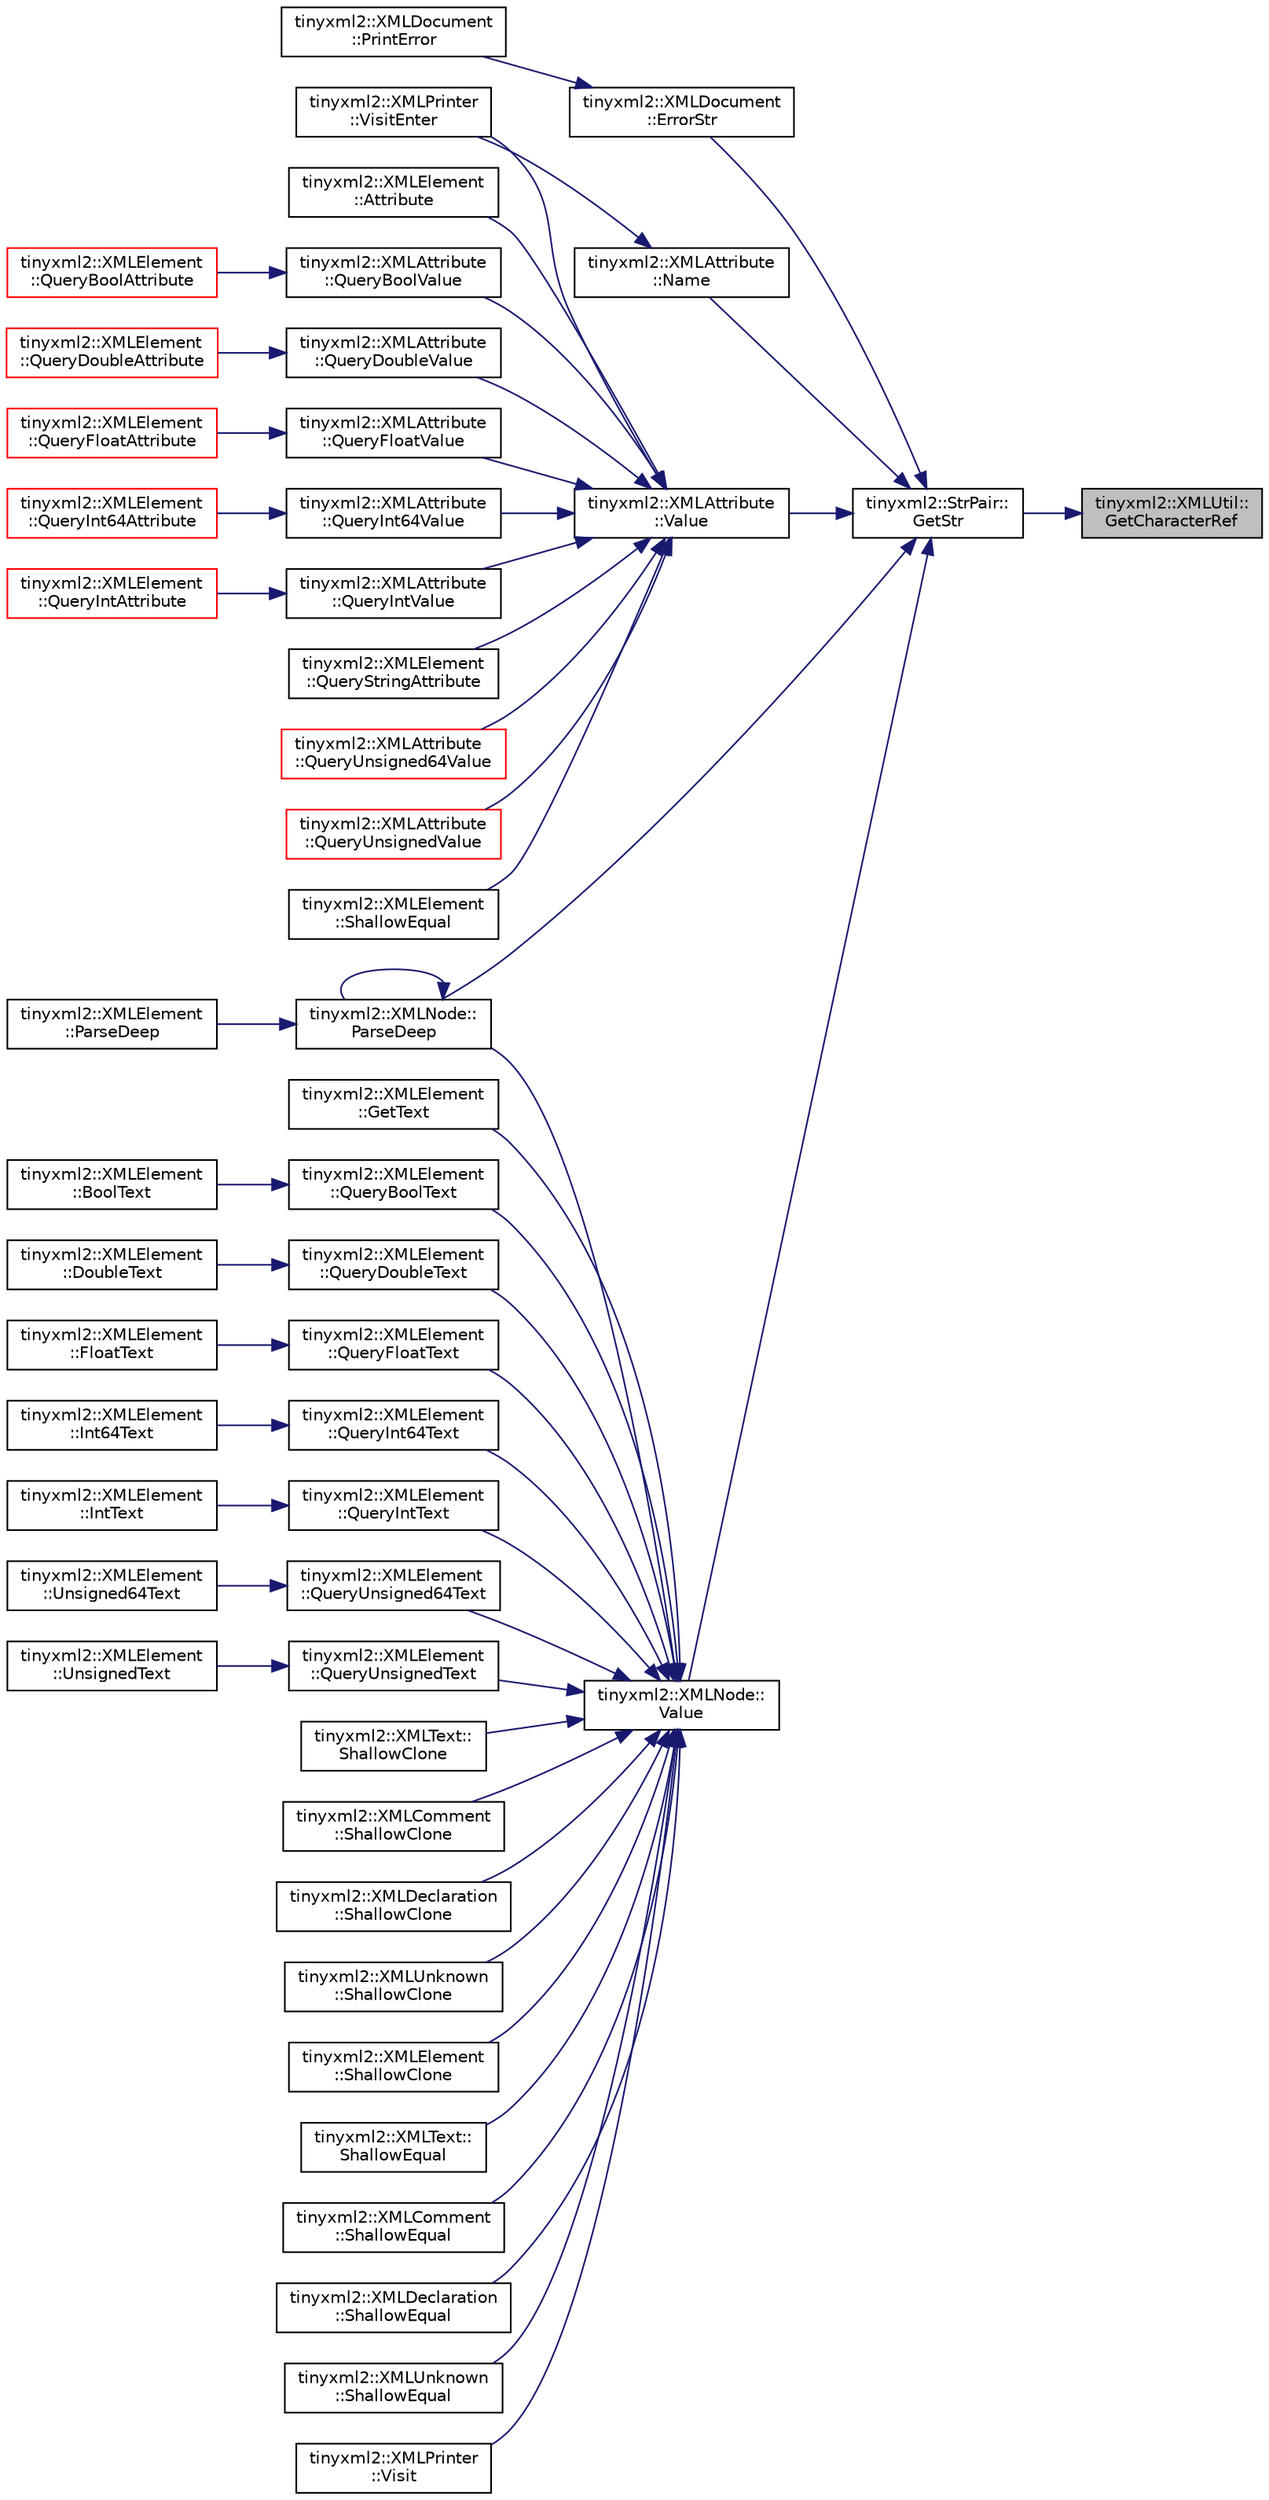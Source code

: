 digraph "tinyxml2::XMLUtil::GetCharacterRef"
{
 // LATEX_PDF_SIZE
  edge [fontname="Helvetica",fontsize="10",labelfontname="Helvetica",labelfontsize="10"];
  node [fontname="Helvetica",fontsize="10",shape=record];
  rankdir="RL";
  Node1 [label="tinyxml2::XMLUtil::\lGetCharacterRef",height=0.2,width=0.4,color="black", fillcolor="grey75", style="filled", fontcolor="black",tooltip=" "];
  Node1 -> Node2 [dir="back",color="midnightblue",fontsize="10",style="solid"];
  Node2 [label="tinyxml2::StrPair::\lGetStr",height=0.2,width=0.4,color="black", fillcolor="white", style="filled",URL="$classtinyxml2_1_1StrPair.html#ad87e3d11330f5e689ba1e7e54c023b57",tooltip=" "];
  Node2 -> Node3 [dir="back",color="midnightblue",fontsize="10",style="solid"];
  Node3 [label="tinyxml2::XMLDocument\l::ErrorStr",height=0.2,width=0.4,color="black", fillcolor="white", style="filled",URL="$classtinyxml2_1_1XMLDocument.html#ae97fff2402a0d01e0509c430b37996b3",tooltip=" "];
  Node3 -> Node4 [dir="back",color="midnightblue",fontsize="10",style="solid"];
  Node4 [label="tinyxml2::XMLDocument\l::PrintError",height=0.2,width=0.4,color="black", fillcolor="white", style="filled",URL="$classtinyxml2_1_1XMLDocument.html#a1d033945b42e125d933d6231e4571552",tooltip="A (trivial) utility function that prints the ErrorStr() to stdout."];
  Node2 -> Node5 [dir="back",color="midnightblue",fontsize="10",style="solid"];
  Node5 [label="tinyxml2::XMLAttribute\l::Name",height=0.2,width=0.4,color="black", fillcolor="white", style="filled",URL="$classtinyxml2_1_1XMLAttribute.html#a5a5c135d24cce7abda6f17301c6274d8",tooltip="The name of the attribute."];
  Node5 -> Node6 [dir="back",color="midnightblue",fontsize="10",style="solid"];
  Node6 [label="tinyxml2::XMLPrinter\l::VisitEnter",height=0.2,width=0.4,color="black", fillcolor="white", style="filled",URL="$classtinyxml2_1_1XMLPrinter.html#a169b2509d8eabb70811b2bb8cfd1f5d1",tooltip="Visit an element."];
  Node2 -> Node7 [dir="back",color="midnightblue",fontsize="10",style="solid"];
  Node7 [label="tinyxml2::XMLNode::\lParseDeep",height=0.2,width=0.4,color="black", fillcolor="white", style="filled",URL="$classtinyxml2_1_1XMLNode.html#a916e498914baecbc9a1f012352ef7c69",tooltip=" "];
  Node7 -> Node7 [dir="back",color="midnightblue",fontsize="10",style="solid"];
  Node7 -> Node8 [dir="back",color="midnightblue",fontsize="10",style="solid"];
  Node8 [label="tinyxml2::XMLElement\l::ParseDeep",height=0.2,width=0.4,color="black", fillcolor="white", style="filled",URL="$classtinyxml2_1_1XMLElement.html#a072998100b7d0ba5e8aeac6dd6dfb31b",tooltip=" "];
  Node2 -> Node9 [dir="back",color="midnightblue",fontsize="10",style="solid"];
  Node9 [label="tinyxml2::XMLNode::\lValue",height=0.2,width=0.4,color="black", fillcolor="white", style="filled",URL="$classtinyxml2_1_1XMLNode.html#a0485e51c670e741884cfd8362274d680",tooltip=" "];
  Node9 -> Node10 [dir="back",color="midnightblue",fontsize="10",style="solid"];
  Node10 [label="tinyxml2::XMLElement\l::GetText",height=0.2,width=0.4,color="black", fillcolor="white", style="filled",URL="$classtinyxml2_1_1XMLElement.html#a0fa5bea0a4daf3ddd503dcabb823eba6",tooltip=" "];
  Node9 -> Node7 [dir="back",color="midnightblue",fontsize="10",style="solid"];
  Node9 -> Node11 [dir="back",color="midnightblue",fontsize="10",style="solid"];
  Node11 [label="tinyxml2::XMLElement\l::QueryBoolText",height=0.2,width=0.4,color="black", fillcolor="white", style="filled",URL="$classtinyxml2_1_1XMLElement.html#a3fe5417d59eb8f5c4afe924b7d332736",tooltip="See QueryIntText()"];
  Node11 -> Node12 [dir="back",color="midnightblue",fontsize="10",style="solid"];
  Node12 [label="tinyxml2::XMLElement\l::BoolText",height=0.2,width=0.4,color="black", fillcolor="white", style="filled",URL="$classtinyxml2_1_1XMLElement.html#a68569f59f6382bcea7f5013ec59736d2",tooltip="See QueryIntText()"];
  Node9 -> Node13 [dir="back",color="midnightblue",fontsize="10",style="solid"];
  Node13 [label="tinyxml2::XMLElement\l::QueryDoubleText",height=0.2,width=0.4,color="black", fillcolor="white", style="filled",URL="$classtinyxml2_1_1XMLElement.html#a684679c99bb036a25652744cec6c4d96",tooltip="See QueryIntText()"];
  Node13 -> Node14 [dir="back",color="midnightblue",fontsize="10",style="solid"];
  Node14 [label="tinyxml2::XMLElement\l::DoubleText",height=0.2,width=0.4,color="black", fillcolor="white", style="filled",URL="$classtinyxml2_1_1XMLElement.html#a81b1ff0cf2f2cd09be8badc08b39a2b7",tooltip="See QueryIntText()"];
  Node9 -> Node15 [dir="back",color="midnightblue",fontsize="10",style="solid"];
  Node15 [label="tinyxml2::XMLElement\l::QueryFloatText",height=0.2,width=0.4,color="black", fillcolor="white", style="filled",URL="$classtinyxml2_1_1XMLElement.html#afa332afedd93210daa6d44b88eb11e29",tooltip="See QueryIntText()"];
  Node15 -> Node16 [dir="back",color="midnightblue",fontsize="10",style="solid"];
  Node16 [label="tinyxml2::XMLElement\l::FloatText",height=0.2,width=0.4,color="black", fillcolor="white", style="filled",URL="$classtinyxml2_1_1XMLElement.html#a45444eb21f99ca46101545992dc2e927",tooltip="See QueryIntText()"];
  Node9 -> Node17 [dir="back",color="midnightblue",fontsize="10",style="solid"];
  Node17 [label="tinyxml2::XMLElement\l::QueryInt64Text",height=0.2,width=0.4,color="black", fillcolor="white", style="filled",URL="$classtinyxml2_1_1XMLElement.html#a120c538c8eead169e635dbc70fb226d8",tooltip="See QueryIntText()"];
  Node17 -> Node18 [dir="back",color="midnightblue",fontsize="10",style="solid"];
  Node18 [label="tinyxml2::XMLElement\l::Int64Text",height=0.2,width=0.4,color="black", fillcolor="white", style="filled",URL="$classtinyxml2_1_1XMLElement.html#aab6151f7e3b4c2c0a8234e262d7b6b8a",tooltip="See QueryIntText()"];
  Node9 -> Node19 [dir="back",color="midnightblue",fontsize="10",style="solid"];
  Node19 [label="tinyxml2::XMLElement\l::QueryIntText",height=0.2,width=0.4,color="black", fillcolor="white", style="filled",URL="$classtinyxml2_1_1XMLElement.html#a926357996bef633cb736e1a558419632",tooltip=" "];
  Node19 -> Node20 [dir="back",color="midnightblue",fontsize="10",style="solid"];
  Node20 [label="tinyxml2::XMLElement\l::IntText",height=0.2,width=0.4,color="black", fillcolor="white", style="filled",URL="$classtinyxml2_1_1XMLElement.html#a37b0636adebb8a1a1bc965f60824cb3e",tooltip=" "];
  Node9 -> Node21 [dir="back",color="midnightblue",fontsize="10",style="solid"];
  Node21 [label="tinyxml2::XMLElement\l::QueryUnsigned64Text",height=0.2,width=0.4,color="black", fillcolor="white", style="filled",URL="$classtinyxml2_1_1XMLElement.html#ac2239b3bd172ad8f5b78d04d4236144b",tooltip="See QueryIntText()"];
  Node21 -> Node22 [dir="back",color="midnightblue",fontsize="10",style="solid"];
  Node22 [label="tinyxml2::XMLElement\l::Unsigned64Text",height=0.2,width=0.4,color="black", fillcolor="white", style="filled",URL="$classtinyxml2_1_1XMLElement.html#af48c1023abbac1acdf4927c51c3a5f0c",tooltip="See QueryIntText()"];
  Node9 -> Node23 [dir="back",color="midnightblue",fontsize="10",style="solid"];
  Node23 [label="tinyxml2::XMLElement\l::QueryUnsignedText",height=0.2,width=0.4,color="black", fillcolor="white", style="filled",URL="$classtinyxml2_1_1XMLElement.html#a14d38aa4b5e18a46274a27425188a6a1",tooltip="See QueryIntText()"];
  Node23 -> Node24 [dir="back",color="midnightblue",fontsize="10",style="solid"];
  Node24 [label="tinyxml2::XMLElement\l::UnsignedText",height=0.2,width=0.4,color="black", fillcolor="white", style="filled",URL="$classtinyxml2_1_1XMLElement.html#a49bad014ffcc17b0b6119d5b2c97dfb5",tooltip="See QueryIntText()"];
  Node9 -> Node25 [dir="back",color="midnightblue",fontsize="10",style="solid"];
  Node25 [label="tinyxml2::XMLText::\lShallowClone",height=0.2,width=0.4,color="black", fillcolor="white", style="filled",URL="$classtinyxml2_1_1XMLText.html#a86d265c93152726c8c6831e9594840e6",tooltip=" "];
  Node9 -> Node26 [dir="back",color="midnightblue",fontsize="10",style="solid"];
  Node26 [label="tinyxml2::XMLComment\l::ShallowClone",height=0.2,width=0.4,color="black", fillcolor="white", style="filled",URL="$classtinyxml2_1_1XMLComment.html#adf5b5c0319351dcc339df098d11e8fb2",tooltip=" "];
  Node9 -> Node27 [dir="back",color="midnightblue",fontsize="10",style="solid"];
  Node27 [label="tinyxml2::XMLDeclaration\l::ShallowClone",height=0.2,width=0.4,color="black", fillcolor="white", style="filled",URL="$classtinyxml2_1_1XMLDeclaration.html#ad9d60e6d2df75c13eb6bf7319985b747",tooltip=" "];
  Node9 -> Node28 [dir="back",color="midnightblue",fontsize="10",style="solid"];
  Node28 [label="tinyxml2::XMLUnknown\l::ShallowClone",height=0.2,width=0.4,color="black", fillcolor="white", style="filled",URL="$classtinyxml2_1_1XMLUnknown.html#ab73b48b819aa4b2ef3815dc2d7d20d5f",tooltip=" "];
  Node9 -> Node29 [dir="back",color="midnightblue",fontsize="10",style="solid"];
  Node29 [label="tinyxml2::XMLElement\l::ShallowClone",height=0.2,width=0.4,color="black", fillcolor="white", style="filled",URL="$classtinyxml2_1_1XMLElement.html#aafa2807a45b28fe096b29d76e6a13b7c",tooltip=" "];
  Node9 -> Node30 [dir="back",color="midnightblue",fontsize="10",style="solid"];
  Node30 [label="tinyxml2::XMLText::\lShallowEqual",height=0.2,width=0.4,color="black", fillcolor="white", style="filled",URL="$classtinyxml2_1_1XMLText.html#a99d8bce4dc01df889126e047f358cdfc",tooltip=" "];
  Node9 -> Node31 [dir="back",color="midnightblue",fontsize="10",style="solid"];
  Node31 [label="tinyxml2::XMLComment\l::ShallowEqual",height=0.2,width=0.4,color="black", fillcolor="white", style="filled",URL="$classtinyxml2_1_1XMLComment.html#a965d880a99d58dd915caa88dc37a9b51",tooltip=" "];
  Node9 -> Node32 [dir="back",color="midnightblue",fontsize="10",style="solid"];
  Node32 [label="tinyxml2::XMLDeclaration\l::ShallowEqual",height=0.2,width=0.4,color="black", fillcolor="white", style="filled",URL="$classtinyxml2_1_1XMLDeclaration.html#ae8b4d3a399857029f36c322b0801b69c",tooltip=" "];
  Node9 -> Node33 [dir="back",color="midnightblue",fontsize="10",style="solid"];
  Node33 [label="tinyxml2::XMLUnknown\l::ShallowEqual",height=0.2,width=0.4,color="black", fillcolor="white", style="filled",URL="$classtinyxml2_1_1XMLUnknown.html#ac46767cd721d666e690a6231dfb618d1",tooltip=" "];
  Node9 -> Node34 [dir="back",color="midnightblue",fontsize="10",style="solid"];
  Node34 [label="tinyxml2::XMLPrinter\l::Visit",height=0.2,width=0.4,color="black", fillcolor="white", style="filled",URL="$classtinyxml2_1_1XMLPrinter.html#adc0e42b4f6fcb90a95630c79575d030b",tooltip="Visit a text node."];
  Node2 -> Node35 [dir="back",color="midnightblue",fontsize="10",style="solid"];
  Node35 [label="tinyxml2::XMLAttribute\l::Value",height=0.2,width=0.4,color="black", fillcolor="white", style="filled",URL="$classtinyxml2_1_1XMLAttribute.html#ab1c5cd993f836a771818ca408994b14e",tooltip="The value of the attribute."];
  Node35 -> Node36 [dir="back",color="midnightblue",fontsize="10",style="solid"];
  Node36 [label="tinyxml2::XMLElement\l::Attribute",height=0.2,width=0.4,color="black", fillcolor="white", style="filled",URL="$classtinyxml2_1_1XMLElement.html#a48cf4a315cfbac7d74cd0d5ff2c5df51",tooltip=" "];
  Node35 -> Node37 [dir="back",color="midnightblue",fontsize="10",style="solid"];
  Node37 [label="tinyxml2::XMLAttribute\l::QueryBoolValue",height=0.2,width=0.4,color="black", fillcolor="white", style="filled",URL="$classtinyxml2_1_1XMLAttribute.html#a5f32e038954256f61c21ff20fd13a09c",tooltip="See QueryIntValue."];
  Node37 -> Node38 [dir="back",color="midnightblue",fontsize="10",style="solid"];
  Node38 [label="tinyxml2::XMLElement\l::QueryBoolAttribute",height=0.2,width=0.4,color="red", fillcolor="white", style="filled",URL="$classtinyxml2_1_1XMLElement.html#a14c1bb77c39689838be01838d86ca872",tooltip="See QueryIntAttribute()"];
  Node35 -> Node40 [dir="back",color="midnightblue",fontsize="10",style="solid"];
  Node40 [label="tinyxml2::XMLAttribute\l::QueryDoubleValue",height=0.2,width=0.4,color="black", fillcolor="white", style="filled",URL="$classtinyxml2_1_1XMLAttribute.html#a2aa6e55e8ea03af0609cf6690bff79b9",tooltip="See QueryIntValue."];
  Node40 -> Node41 [dir="back",color="midnightblue",fontsize="10",style="solid"];
  Node41 [label="tinyxml2::XMLElement\l::QueryDoubleAttribute",height=0.2,width=0.4,color="red", fillcolor="white", style="filled",URL="$classtinyxml2_1_1XMLElement.html#a5f0964e2dbd8e2ee7fce9beab689443c",tooltip="See QueryIntAttribute()"];
  Node35 -> Node43 [dir="back",color="midnightblue",fontsize="10",style="solid"];
  Node43 [label="tinyxml2::XMLAttribute\l::QueryFloatValue",height=0.2,width=0.4,color="black", fillcolor="white", style="filled",URL="$classtinyxml2_1_1XMLAttribute.html#a049dea6449a6259b6cfed44a9427b607",tooltip="See QueryIntValue."];
  Node43 -> Node44 [dir="back",color="midnightblue",fontsize="10",style="solid"];
  Node44 [label="tinyxml2::XMLElement\l::QueryFloatAttribute",height=0.2,width=0.4,color="red", fillcolor="white", style="filled",URL="$classtinyxml2_1_1XMLElement.html#acd5eeddf6002ef90806af794b9d9a5a5",tooltip="See QueryIntAttribute()"];
  Node35 -> Node46 [dir="back",color="midnightblue",fontsize="10",style="solid"];
  Node46 [label="tinyxml2::XMLAttribute\l::QueryInt64Value",height=0.2,width=0.4,color="black", fillcolor="white", style="filled",URL="$classtinyxml2_1_1XMLAttribute.html#a4e25344d6e4159026be34dbddf1dcac2",tooltip="See QueryIntValue."];
  Node46 -> Node47 [dir="back",color="midnightblue",fontsize="10",style="solid"];
  Node47 [label="tinyxml2::XMLElement\l::QueryInt64Attribute",height=0.2,width=0.4,color="red", fillcolor="white", style="filled",URL="$classtinyxml2_1_1XMLElement.html#a7c0955d80b6f8d196744eacb0f6e90a8",tooltip="See QueryIntAttribute()"];
  Node35 -> Node49 [dir="back",color="midnightblue",fontsize="10",style="solid"];
  Node49 [label="tinyxml2::XMLAttribute\l::QueryIntValue",height=0.2,width=0.4,color="black", fillcolor="white", style="filled",URL="$classtinyxml2_1_1XMLAttribute.html#a6d5176260db00ea301c01af8457cd993",tooltip=" "];
  Node49 -> Node50 [dir="back",color="midnightblue",fontsize="10",style="solid"];
  Node50 [label="tinyxml2::XMLElement\l::QueryIntAttribute",height=0.2,width=0.4,color="red", fillcolor="white", style="filled",URL="$classtinyxml2_1_1XMLElement.html#a8a78bc1187c1c45ad89f2690eab567b1",tooltip=" "];
  Node35 -> Node52 [dir="back",color="midnightblue",fontsize="10",style="solid"];
  Node52 [label="tinyxml2::XMLElement\l::QueryStringAttribute",height=0.2,width=0.4,color="black", fillcolor="white", style="filled",URL="$classtinyxml2_1_1XMLElement.html#adb8ae765f98d0c5037faec48deea78bc",tooltip="See QueryIntAttribute()"];
  Node35 -> Node53 [dir="back",color="midnightblue",fontsize="10",style="solid"];
  Node53 [label="tinyxml2::XMLAttribute\l::QueryUnsigned64Value",height=0.2,width=0.4,color="red", fillcolor="white", style="filled",URL="$classtinyxml2_1_1XMLAttribute.html#af793c695e7ee65cf20b8010d38b1d157",tooltip="See QueryIntValue."];
  Node35 -> Node56 [dir="back",color="midnightblue",fontsize="10",style="solid"];
  Node56 [label="tinyxml2::XMLAttribute\l::QueryUnsignedValue",height=0.2,width=0.4,color="red", fillcolor="white", style="filled",URL="$classtinyxml2_1_1XMLAttribute.html#a48a7f3496f1415832e451bd8d09c9cb9",tooltip="See QueryIntValue."];
  Node35 -> Node59 [dir="back",color="midnightblue",fontsize="10",style="solid"];
  Node59 [label="tinyxml2::XMLElement\l::ShallowEqual",height=0.2,width=0.4,color="black", fillcolor="white", style="filled",URL="$classtinyxml2_1_1XMLElement.html#a61ffd7bf918a9db4aa6203d855ac5ec2",tooltip=" "];
  Node35 -> Node6 [dir="back",color="midnightblue",fontsize="10",style="solid"];
}
